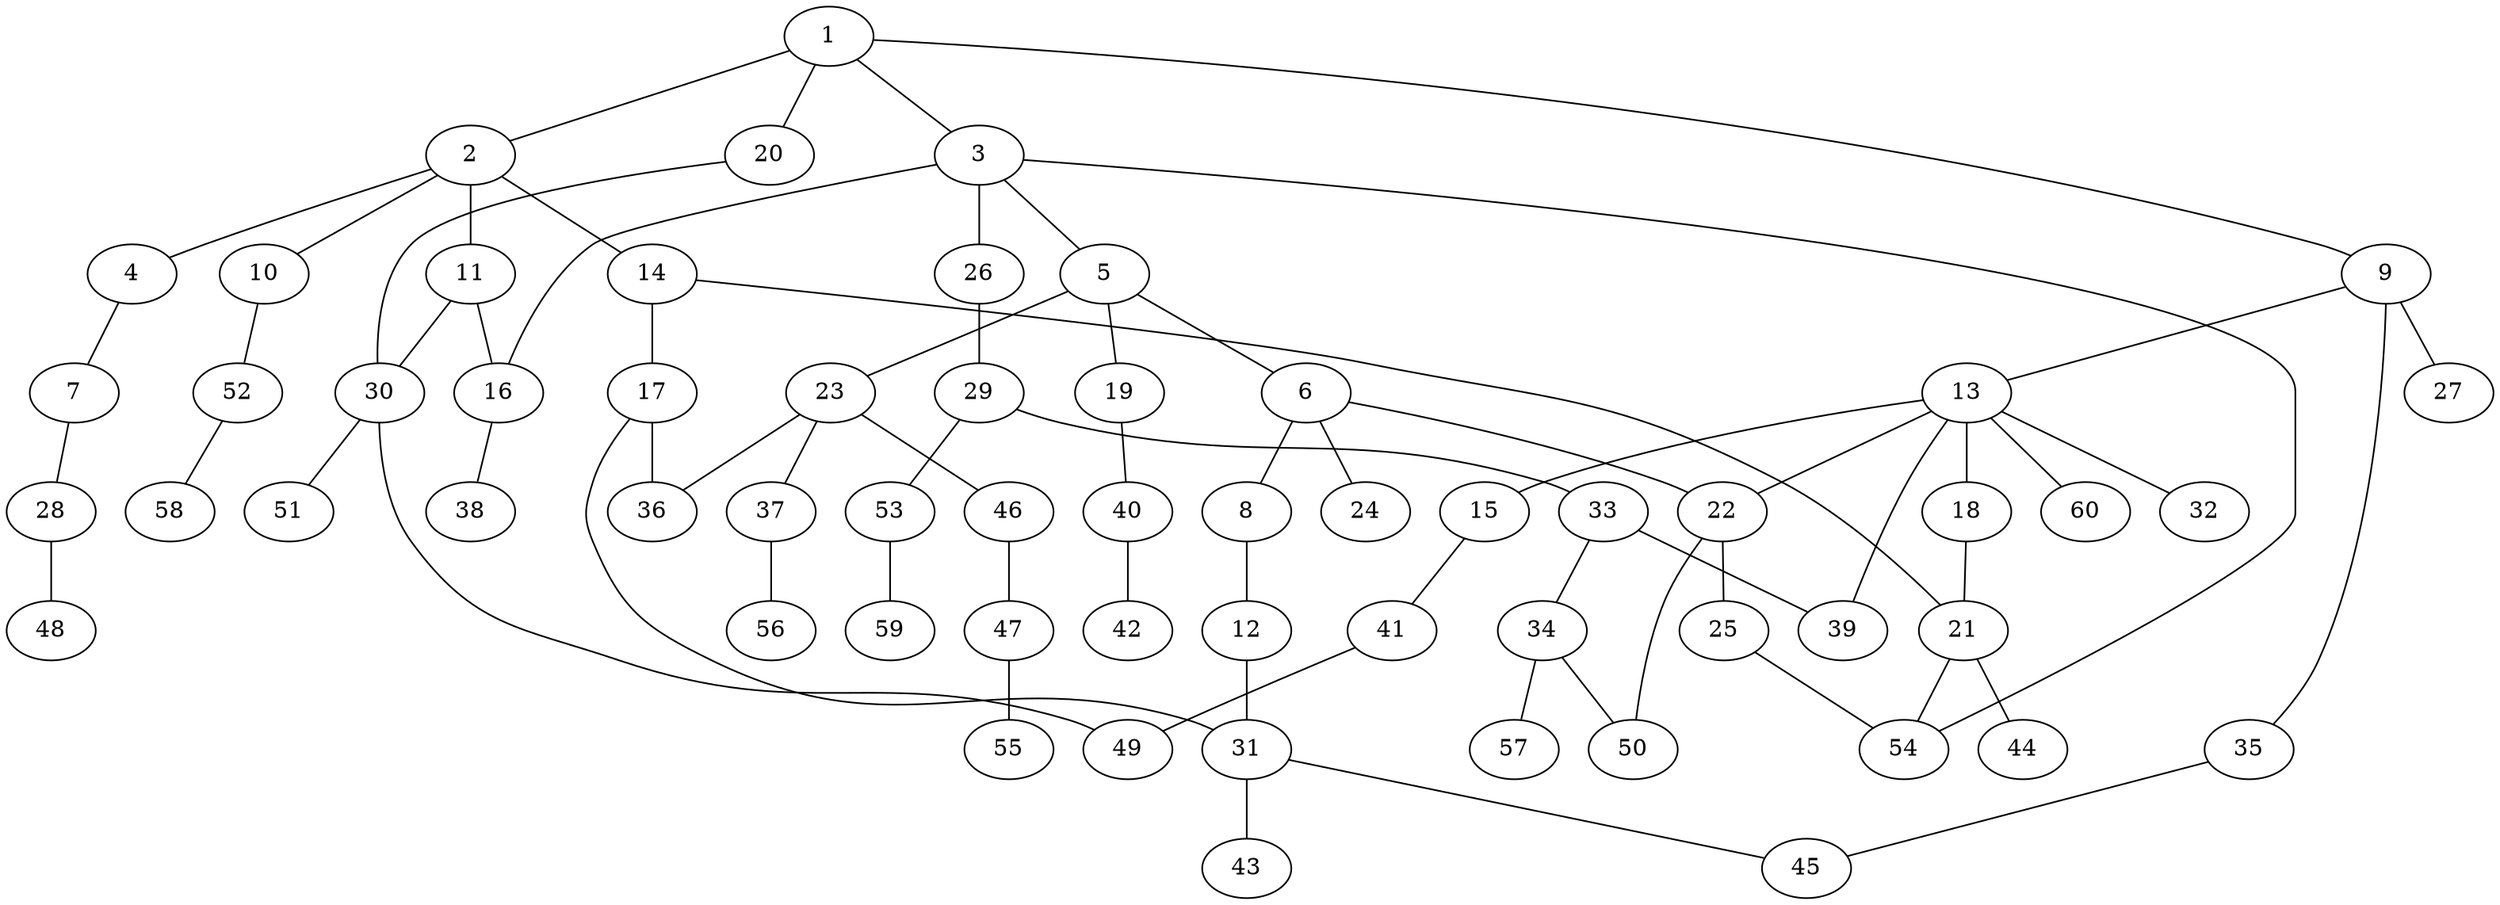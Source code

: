 graph graphname {1--2
1--3
1--9
1--20
2--4
2--10
2--11
2--14
3--5
3--16
3--26
3--54
4--7
5--6
5--19
5--23
6--8
6--22
6--24
7--28
8--12
9--13
9--27
9--35
10--52
11--16
11--30
12--31
13--15
13--18
13--22
13--32
13--39
13--60
14--17
14--21
15--41
16--38
17--31
17--36
18--21
19--40
20--30
21--44
21--54
22--25
22--50
23--36
23--37
23--46
25--54
26--29
28--48
29--33
29--53
30--49
30--51
31--43
31--45
33--34
33--39
34--50
34--57
35--45
37--56
40--42
41--49
46--47
47--55
52--58
53--59
}